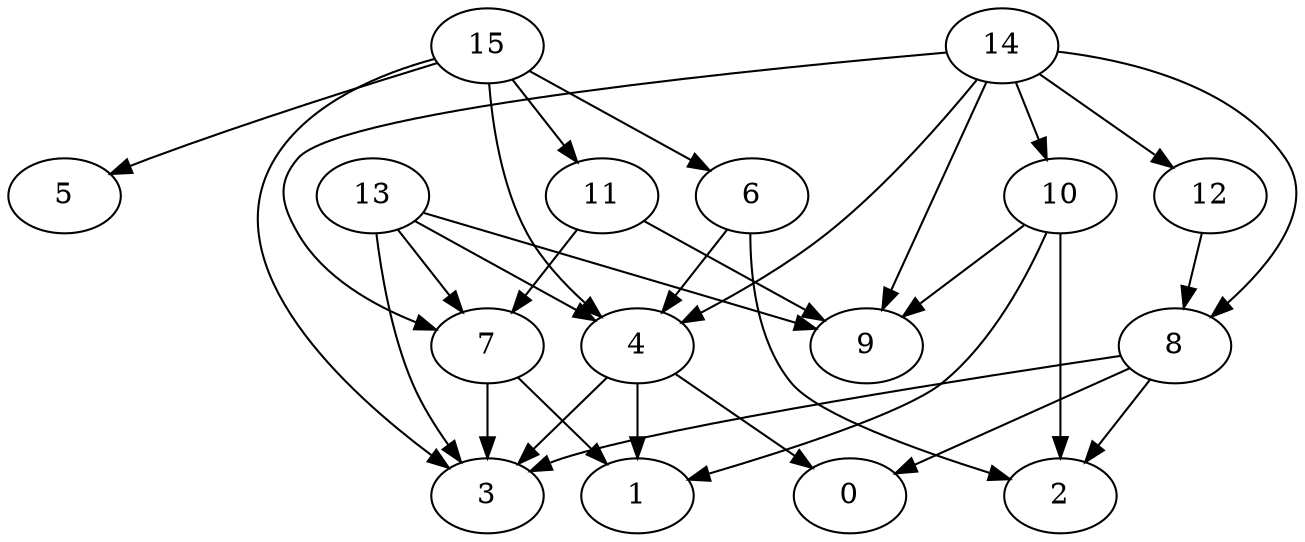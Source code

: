 digraph "Random_Nodes_16_Density_1.94_CCR_0.10_WeightType_Random" {
	graph ["Duplicate states"=0,
		GraphType=Random,
		"Max states in OPEN"=0,
		Modes="120000ms; topo-ordered tasks, ; Pruning: task equivalence, fixed order ready list, ; F-value: ; Optimisation: best schedule length (\
SL) optimisation on equal, ",
		NumberOfTasks=16,
		"Pruned using list schedule length"=11741,
		"States removed from OPEN"=0,
		TargetSystem="Homogeneous-2",
		"Time to schedule (ms)"=346,
		"Total idle time"=0,
		"Total schedule length"=965,
		"Total sequential time"=1930,
		"Total states created"=29909
	];
	15	["Finish time"=221,
		Processor=0,
		"Start time"=80,
		Weight=141];
	11	["Finish time"=443,
		Processor=0,
		"Start time"=342,
		Weight=101];
	15 -> 11	[Weight=2];
	6	["Finish time"=362,
		Processor=1,
		"Start time"=302,
		Weight=60];
	15 -> 6	[Weight=9];
	4	["Finish time"=583,
		Processor=0,
		"Start time"=503,
		Weight=80];
	15 -> 4	[Weight=6];
	5	["Finish time"=342,
		Processor=0,
		"Start time"=221,
		Weight=121];
	15 -> 5	[Weight=5];
	3	["Finish time"=804,
		Processor=1,
		"Start time"=744,
		Weight=60];
	15 -> 3	[Weight=5];
	13	["Finish time"=101,
		Processor=1,
		"Start time"=0,
		Weight=101];
	7	["Finish time"=744,
		Processor=1,
		"Start time"=543,
		Weight=201];
	13 -> 7	[Weight=10];
	13 -> 4	[Weight=9];
	13 -> 3	[Weight=7];
	9	["Finish time"=503,
		Processor=0,
		"Start time"=443,
		Weight=60];
	13 -> 9	[Weight=6];
	11 -> 7	[Weight=8];
	11 -> 9	[Weight=3];
	14	["Finish time"=80,
		Processor=0,
		"Start time"=0,
		Weight=80];
	12	["Finish time"=463,
		Processor=1,
		"Start time"=362,
		Weight=101];
	14 -> 12	[Weight=8];
	14 -> 7	[Weight=3];
	10	["Finish time"=302,
		Processor=1,
		"Start time"=101,
		Weight=201];
	14 -> 10	[Weight=10];
	8	["Finish time"=543,
		Processor=1,
		"Start time"=463,
		Weight=80];
	14 -> 8	[Weight=5];
	14 -> 4	[Weight=10];
	14 -> 9	[Weight=4];
	12 -> 8	[Weight=7];
	1	["Finish time"=965,
		Processor=0,
		"Start time"=784,
		Weight=181];
	7 -> 1	[Weight=6];
	7 -> 3	[Weight=3];
	10 -> 1	[Weight=5];
	2	["Finish time"=965,
		Processor=1,
		"Start time"=804,
		Weight=161];
	10 -> 2	[Weight=9];
	10 -> 9	[Weight=3];
	6 -> 4	[Weight=2];
	6 -> 2	[Weight=9];
	0	["Finish time"=784,
		Processor=0,
		"Start time"=583,
		Weight=201];
	8 -> 0	[Weight=3];
	8 -> 2	[Weight=9];
	8 -> 3	[Weight=7];
	4 -> 0	[Weight=2];
	4 -> 1	[Weight=8];
	4 -> 3	[Weight=10];
}
